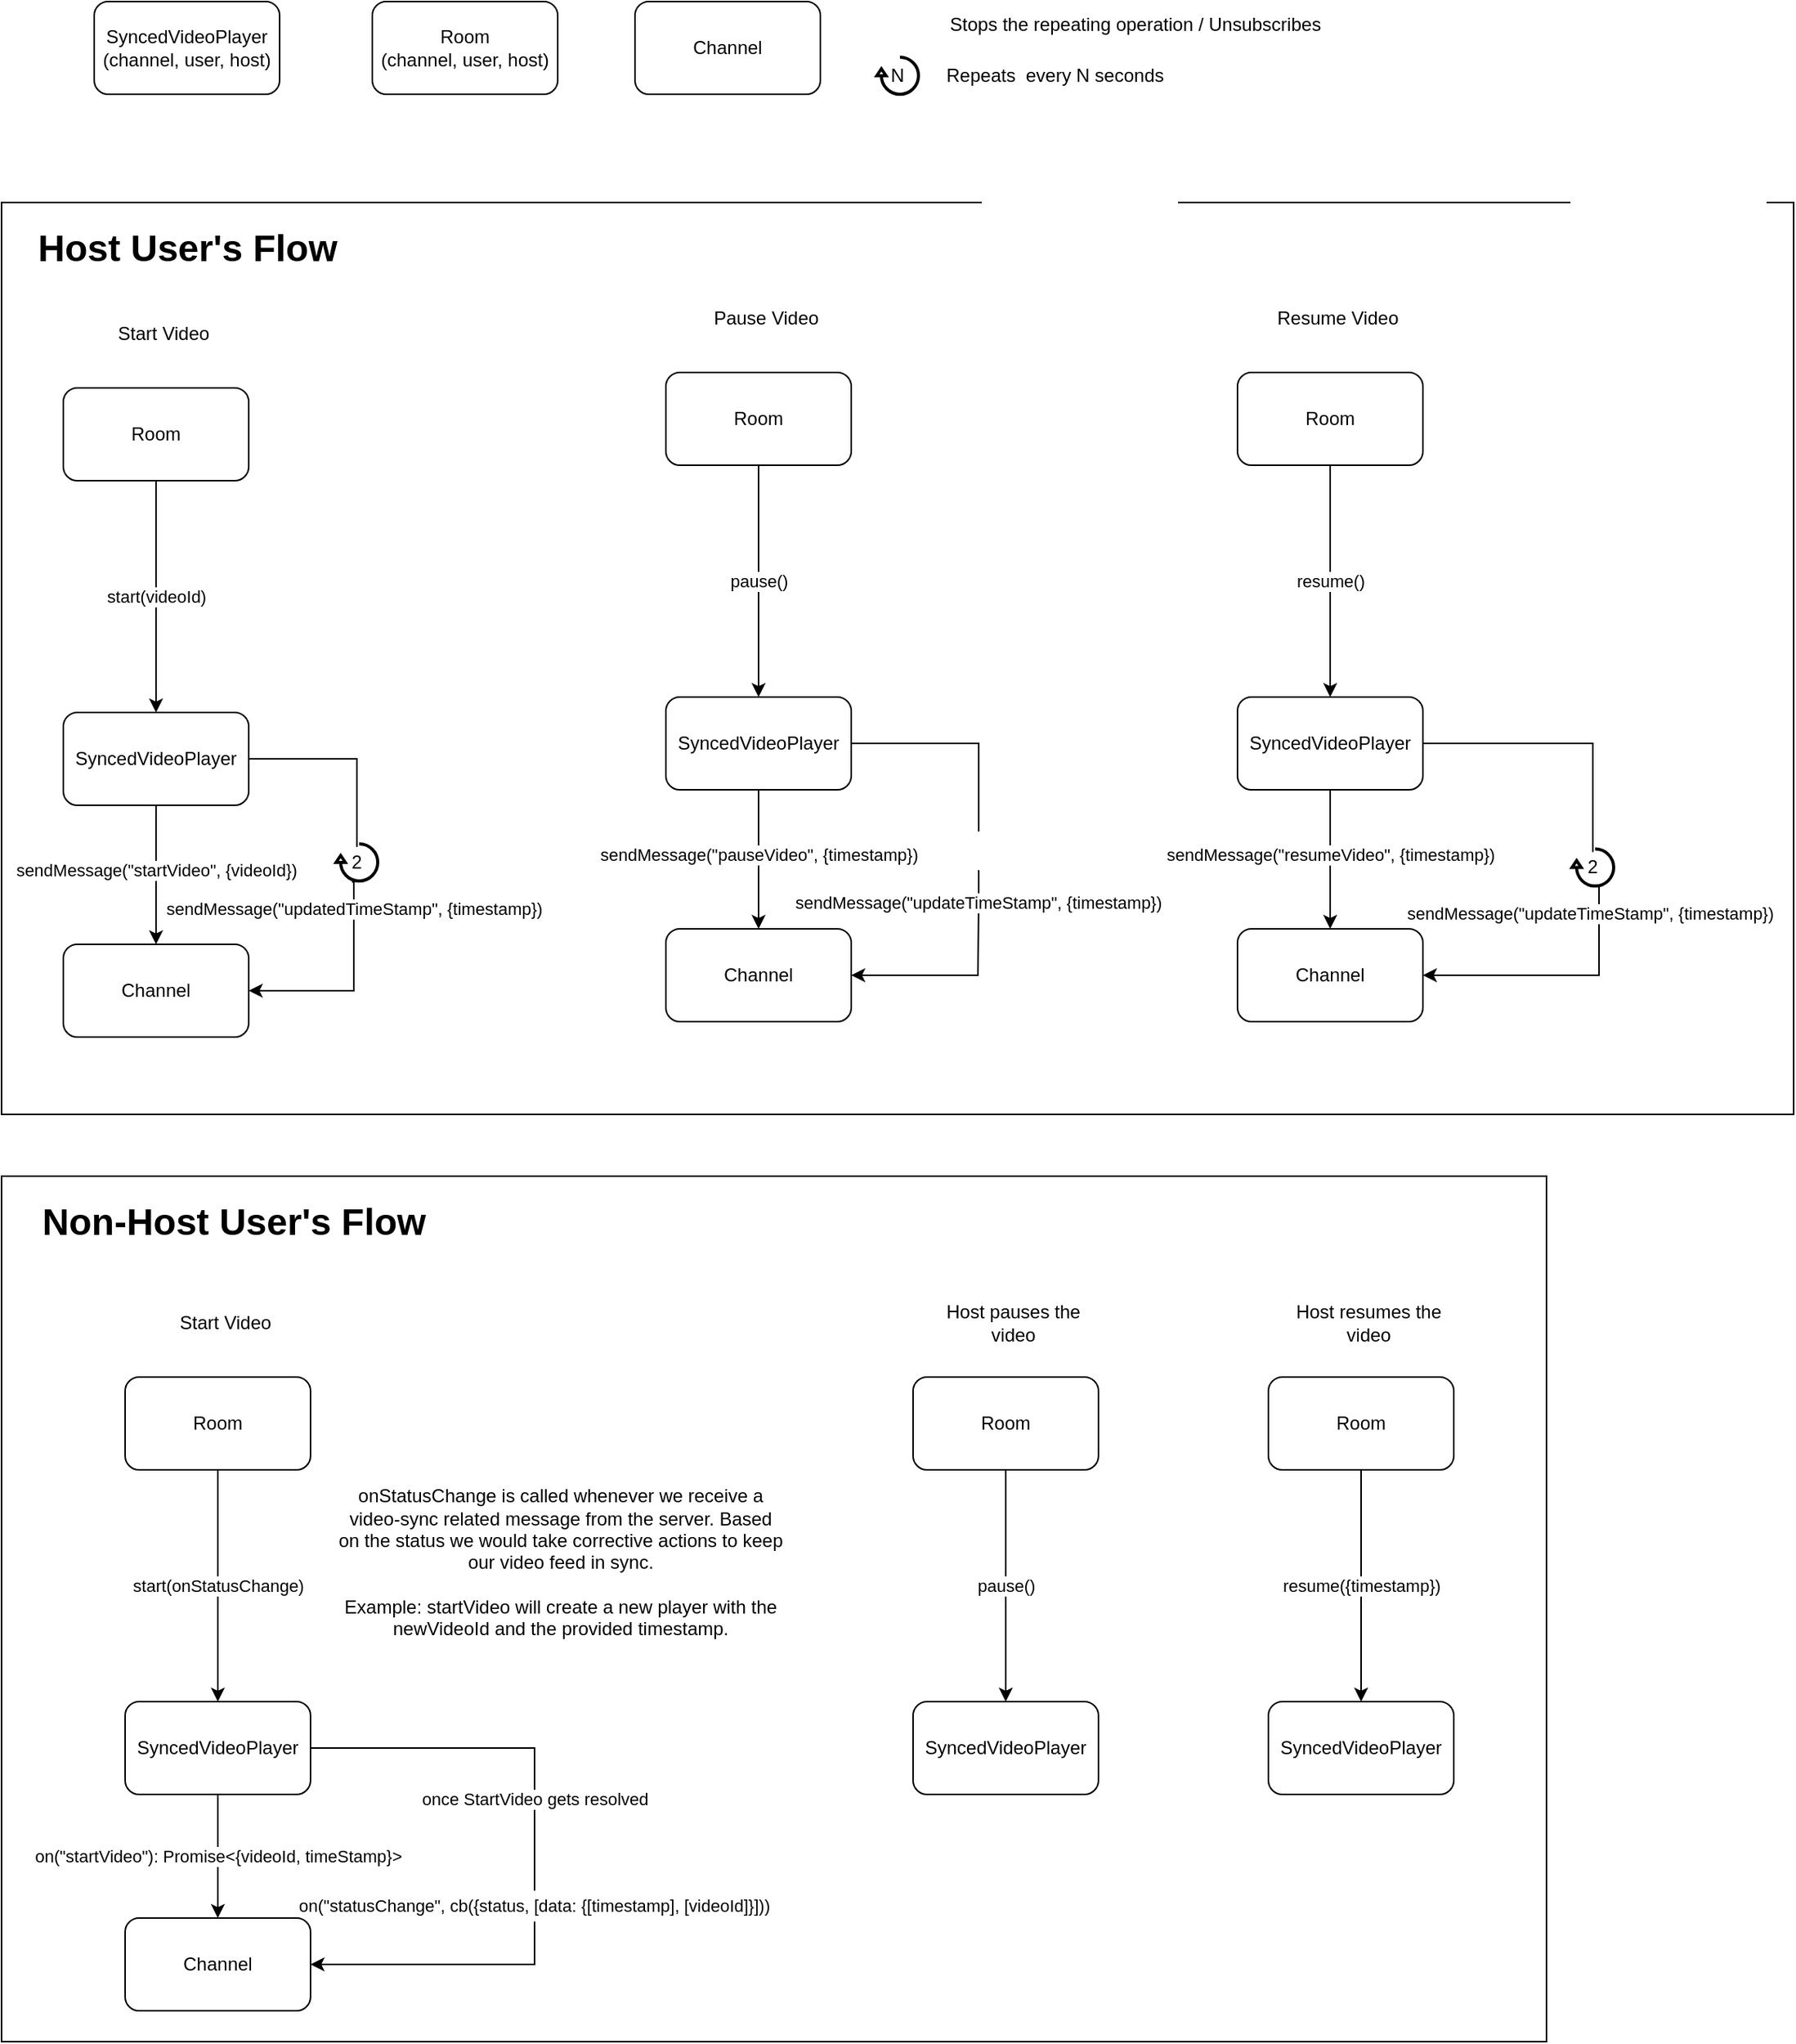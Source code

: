 <mxfile version="14.7.2" type="device"><diagram id="yBrHYX--tg_yjLBDBFMu" name="Page-1"><mxGraphModel dx="2621" dy="870" grid="1" gridSize="10" guides="1" tooltips="1" connect="1" arrows="1" fold="1" page="1" pageScale="1" pageWidth="827" pageHeight="1169" math="0" shadow="0"><root><mxCell id="0"/><mxCell id="1" parent="0"/><mxCell id="m4xyVQ_2hdRGrKjJsrqw-87" value="" style="rounded=0;whiteSpace=wrap;html=1;strokeColor=#000000;" parent="1" vertex="1"><mxGeometry x="-40" y="800" width="1000" height="560" as="geometry"/></mxCell><mxCell id="m4xyVQ_2hdRGrKjJsrqw-60" value="" style="rounded=0;whiteSpace=wrap;html=1;strokeColor=#000000;" parent="1" vertex="1"><mxGeometry x="-40" y="170" width="1160" height="590" as="geometry"/></mxCell><mxCell id="m4xyVQ_2hdRGrKjJsrqw-3" value="start(onStatusChange)" style="edgeStyle=orthogonalEdgeStyle;rounded=0;orthogonalLoop=1;jettySize=auto;html=1;entryX=0.5;entryY=0;entryDx=0;entryDy=0;" parent="1" source="m4xyVQ_2hdRGrKjJsrqw-2" target="m4xyVQ_2hdRGrKjJsrqw-5" edge="1"><mxGeometry relative="1" as="geometry"><mxPoint x="270" y="960" as="targetPoint"/><Array as="points"/></mxGeometry></mxCell><mxCell id="m4xyVQ_2hdRGrKjJsrqw-2" value="Room" style="rounded=1;whiteSpace=wrap;html=1;" parent="1" vertex="1"><mxGeometry x="40" y="930" width="120" height="60" as="geometry"/></mxCell><mxCell id="m4xyVQ_2hdRGrKjJsrqw-25" value="on(&quot;startVideo&quot;): Promise&amp;lt;{videoId, timeStamp}&amp;gt;" style="edgeStyle=orthogonalEdgeStyle;rounded=0;orthogonalLoop=1;jettySize=auto;html=1;exitX=0.5;exitY=1;exitDx=0;exitDy=0;entryX=0.5;entryY=0;entryDx=0;entryDy=0;" parent="1" source="m4xyVQ_2hdRGrKjJsrqw-5" target="m4xyVQ_2hdRGrKjJsrqw-24" edge="1"><mxGeometry relative="1" as="geometry"/></mxCell><mxCell id="m4xyVQ_2hdRGrKjJsrqw-135" value="once StartVideo gets resolved" style="edgeStyle=orthogonalEdgeStyle;rounded=0;orthogonalLoop=1;jettySize=auto;html=1;exitX=1;exitY=0.5;exitDx=0;exitDy=0;endArrow=none;endFill=0;entryX=0.5;entryY=0;entryDx=0;entryDy=0;" parent="1" source="m4xyVQ_2hdRGrKjJsrqw-5" target="m4xyVQ_2hdRGrKjJsrqw-136" edge="1"><mxGeometry x="0.495" relative="1" as="geometry"><mxPoint x="280" y="1240" as="targetPoint"/><mxPoint as="offset"/></mxGeometry></mxCell><mxCell id="m4xyVQ_2hdRGrKjJsrqw-5" value="SyncedVideoPlayer" style="rounded=1;whiteSpace=wrap;html=1;" parent="1" vertex="1"><mxGeometry x="40" y="1140" width="120" height="60" as="geometry"/></mxCell><mxCell id="m4xyVQ_2hdRGrKjJsrqw-6" value="Start Video" style="text;html=1;strokeColor=none;fillColor=none;align=center;verticalAlign=middle;whiteSpace=wrap;rounded=0;" parent="1" vertex="1"><mxGeometry x="50" y="880" width="110" height="30" as="geometry"/></mxCell><mxCell id="m4xyVQ_2hdRGrKjJsrqw-21" value="SyncedVideoPlayer&lt;br&gt;(channel, user, host)" style="rounded=1;whiteSpace=wrap;html=1;" parent="1" vertex="1"><mxGeometry x="20" y="40" width="120" height="60" as="geometry"/></mxCell><mxCell id="m4xyVQ_2hdRGrKjJsrqw-22" value="Room&lt;br&gt;(channel, user, host)" style="rounded=1;whiteSpace=wrap;html=1;" parent="1" vertex="1"><mxGeometry x="200" y="40" width="120" height="60" as="geometry"/></mxCell><mxCell id="m4xyVQ_2hdRGrKjJsrqw-23" value="Channel" style="rounded=1;whiteSpace=wrap;html=1;" parent="1" vertex="1"><mxGeometry x="370" y="40" width="120" height="60" as="geometry"/></mxCell><mxCell id="m4xyVQ_2hdRGrKjJsrqw-24" value="Channel" style="rounded=1;whiteSpace=wrap;html=1;" parent="1" vertex="1"><mxGeometry x="40" y="1280" width="120" height="60" as="geometry"/></mxCell><mxCell id="m4xyVQ_2hdRGrKjJsrqw-30" value="pause()" style="edgeStyle=orthogonalEdgeStyle;rounded=0;orthogonalLoop=1;jettySize=auto;html=1;exitX=0.5;exitY=1;exitDx=0;exitDy=0;entryX=0.5;entryY=0;entryDx=0;entryDy=0;" parent="1" source="m4xyVQ_2hdRGrKjJsrqw-31" target="m4xyVQ_2hdRGrKjJsrqw-36" edge="1"><mxGeometry relative="1" as="geometry"><mxPoint x="780" y="960" as="targetPoint"/><Array as="points"><mxPoint x="610" y="1110"/><mxPoint x="610" y="1110"/></Array></mxGeometry></mxCell><mxCell id="m4xyVQ_2hdRGrKjJsrqw-31" value="Room" style="rounded=1;whiteSpace=wrap;html=1;" parent="1" vertex="1"><mxGeometry x="550" y="930" width="120" height="60" as="geometry"/></mxCell><mxCell id="m4xyVQ_2hdRGrKjJsrqw-36" value="SyncedVideoPlayer" style="rounded=1;whiteSpace=wrap;html=1;" parent="1" vertex="1"><mxGeometry x="550" y="1140" width="120" height="60" as="geometry"/></mxCell><mxCell id="m4xyVQ_2hdRGrKjJsrqw-37" value="Host pauses the video" style="text;html=1;strokeColor=none;fillColor=none;align=center;verticalAlign=middle;whiteSpace=wrap;rounded=0;" parent="1" vertex="1"><mxGeometry x="560" y="880" width="110" height="30" as="geometry"/></mxCell><mxCell id="m4xyVQ_2hdRGrKjJsrqw-47" value="" style="html=1;verticalLabelPosition=bottom;align=center;labelBackgroundColor=#ffffff;verticalAlign=top;strokeWidth=2;shadow=0;dashed=0;shape=mxgraph.ios7.icons.reload;direction=north;" parent="1" vertex="1"><mxGeometry x="526.5" y="76" width="27" height="24" as="geometry"/></mxCell><mxCell id="m4xyVQ_2hdRGrKjJsrqw-48" value="Repeats&amp;nbsp; every N seconds" style="text;html=1;strokeColor=none;fillColor=none;align=center;verticalAlign=middle;whiteSpace=wrap;rounded=0;" parent="1" vertex="1"><mxGeometry x="566.5" y="78" width="150" height="20" as="geometry"/></mxCell><mxCell id="m4xyVQ_2hdRGrKjJsrqw-49" value="N" style="text;html=1;align=center;verticalAlign=middle;whiteSpace=wrap;rounded=0;" parent="1" vertex="1"><mxGeometry x="520" y="78" width="40" height="20" as="geometry"/></mxCell><mxCell id="m4xyVQ_2hdRGrKjJsrqw-55" value="" style="shape=image;html=1;verticalAlign=top;verticalLabelPosition=bottom;labelBackgroundColor=#ffffff;imageAspect=0;aspect=fixed;image=https://cdn1.iconfinder.com/data/icons/linecon/512/cross-128.png;strokeColor=#000000;" parent="1" vertex="1"><mxGeometry x="528.5" y="40" width="25" height="25" as="geometry"/></mxCell><mxCell id="m4xyVQ_2hdRGrKjJsrqw-66" value="Host User's Flow" style="text;strokeColor=none;fillColor=none;html=1;fontSize=24;fontStyle=1;verticalAlign=middle;align=center;" parent="1" vertex="1"><mxGeometry x="30" y="180" width="100" height="40" as="geometry"/></mxCell><mxCell id="m4xyVQ_2hdRGrKjJsrqw-67" value="Stops the repeating operation / Unsubscribes" style="text;html=1;strokeColor=none;fillColor=none;align=center;verticalAlign=middle;whiteSpace=wrap;rounded=0;" parent="1" vertex="1"><mxGeometry x="566.5" y="45" width="253.5" height="20" as="geometry"/></mxCell><mxCell id="m4xyVQ_2hdRGrKjJsrqw-69" value="resume({timestamp})" style="edgeStyle=orthogonalEdgeStyle;rounded=0;orthogonalLoop=1;jettySize=auto;html=1;exitX=0.5;exitY=1;exitDx=0;exitDy=0;entryX=0.5;entryY=0;entryDx=0;entryDy=0;" parent="1" source="m4xyVQ_2hdRGrKjJsrqw-70" target="m4xyVQ_2hdRGrKjJsrqw-74" edge="1"><mxGeometry relative="1" as="geometry"><mxPoint x="1010" y="960" as="targetPoint"/><Array as="points"><mxPoint x="840" y="1110"/><mxPoint x="840" y="1110"/></Array></mxGeometry></mxCell><mxCell id="m4xyVQ_2hdRGrKjJsrqw-70" value="Room" style="rounded=1;whiteSpace=wrap;html=1;" parent="1" vertex="1"><mxGeometry x="780" y="930" width="120" height="60" as="geometry"/></mxCell><mxCell id="m4xyVQ_2hdRGrKjJsrqw-74" value="SyncedVideoPlayer" style="rounded=1;whiteSpace=wrap;html=1;" parent="1" vertex="1"><mxGeometry x="780" y="1140" width="120" height="60" as="geometry"/></mxCell><mxCell id="m4xyVQ_2hdRGrKjJsrqw-75" value="Host resumes the video" style="text;html=1;strokeColor=none;fillColor=none;align=center;verticalAlign=middle;whiteSpace=wrap;rounded=0;" parent="1" vertex="1"><mxGeometry x="790" y="880" width="110" height="30" as="geometry"/></mxCell><mxCell id="m4xyVQ_2hdRGrKjJsrqw-93" value="start(videoId)" style="edgeStyle=orthogonalEdgeStyle;rounded=0;orthogonalLoop=1;jettySize=auto;html=1;exitX=0.5;exitY=1;exitDx=0;exitDy=0;entryX=0.5;entryY=0;entryDx=0;entryDy=0;" parent="1" source="m4xyVQ_2hdRGrKjJsrqw-94" target="m4xyVQ_2hdRGrKjJsrqw-97" edge="1"><mxGeometry relative="1" as="geometry"><mxPoint x="230" y="320" as="targetPoint"/><Array as="points"><mxPoint x="60" y="470"/><mxPoint x="60" y="470"/></Array></mxGeometry></mxCell><mxCell id="m4xyVQ_2hdRGrKjJsrqw-94" value="Room" style="rounded=1;whiteSpace=wrap;html=1;" parent="1" vertex="1"><mxGeometry y="290" width="120" height="60" as="geometry"/></mxCell><mxCell id="m4xyVQ_2hdRGrKjJsrqw-95" style="edgeStyle=orthogonalEdgeStyle;rounded=0;orthogonalLoop=1;jettySize=auto;html=1;exitX=0.5;exitY=1;exitDx=0;exitDy=0;entryX=0.5;entryY=0;entryDx=0;entryDy=0;" parent="1" source="m4xyVQ_2hdRGrKjJsrqw-97" target="m4xyVQ_2hdRGrKjJsrqw-99" edge="1"><mxGeometry relative="1" as="geometry"><mxPoint x="60" y="630" as="targetPoint"/></mxGeometry></mxCell><mxCell id="m4xyVQ_2hdRGrKjJsrqw-96" value="sendMessage(&quot;startVideo&quot;, {videoId})" style="edgeLabel;html=1;align=center;verticalAlign=middle;resizable=0;points=[];" parent="m4xyVQ_2hdRGrKjJsrqw-95" vertex="1" connectable="0"><mxGeometry x="-0.062" relative="1" as="geometry"><mxPoint as="offset"/></mxGeometry></mxCell><mxCell id="m4xyVQ_2hdRGrKjJsrqw-97" value="SyncedVideoPlayer" style="rounded=1;whiteSpace=wrap;html=1;" parent="1" vertex="1"><mxGeometry y="500" width="120" height="60" as="geometry"/></mxCell><mxCell id="m4xyVQ_2hdRGrKjJsrqw-98" value="Start Video" style="text;html=1;strokeColor=none;fillColor=none;align=center;verticalAlign=middle;whiteSpace=wrap;rounded=0;" parent="1" vertex="1"><mxGeometry x="10" y="240" width="110" height="30" as="geometry"/></mxCell><mxCell id="m4xyVQ_2hdRGrKjJsrqw-99" value="Channel" style="rounded=1;whiteSpace=wrap;html=1;" parent="1" vertex="1"><mxGeometry y="650" width="120" height="60" as="geometry"/></mxCell><mxCell id="m4xyVQ_2hdRGrKjJsrqw-101" value="pause()" style="edgeStyle=orthogonalEdgeStyle;rounded=0;orthogonalLoop=1;jettySize=auto;html=1;exitX=0.5;exitY=1;exitDx=0;exitDy=0;entryX=0.5;entryY=0;entryDx=0;entryDy=0;" parent="1" source="m4xyVQ_2hdRGrKjJsrqw-102" target="m4xyVQ_2hdRGrKjJsrqw-106" edge="1"><mxGeometry relative="1" as="geometry"><mxPoint x="620" y="310.0" as="targetPoint"/><Array as="points"><mxPoint x="450" y="460.0"/><mxPoint x="450" y="460.0"/></Array></mxGeometry></mxCell><mxCell id="m4xyVQ_2hdRGrKjJsrqw-102" value="Room" style="rounded=1;whiteSpace=wrap;html=1;" parent="1" vertex="1"><mxGeometry x="390" y="280.0" width="120" height="60" as="geometry"/></mxCell><mxCell id="m4xyVQ_2hdRGrKjJsrqw-103" style="edgeStyle=orthogonalEdgeStyle;rounded=0;orthogonalLoop=1;jettySize=auto;html=1;exitX=0.5;exitY=1;exitDx=0;exitDy=0;entryX=0.5;entryY=0;entryDx=0;entryDy=0;" parent="1" source="m4xyVQ_2hdRGrKjJsrqw-106" target="m4xyVQ_2hdRGrKjJsrqw-108" edge="1"><mxGeometry relative="1" as="geometry"><mxPoint x="450" y="620" as="targetPoint"/></mxGeometry></mxCell><mxCell id="m4xyVQ_2hdRGrKjJsrqw-104" value="sendMessage(&quot;pauseVideo&quot;, {timestamp})" style="edgeLabel;html=1;align=center;verticalAlign=middle;resizable=0;points=[];" parent="m4xyVQ_2hdRGrKjJsrqw-103" vertex="1" connectable="0"><mxGeometry x="-0.062" relative="1" as="geometry"><mxPoint as="offset"/></mxGeometry></mxCell><mxCell id="m4xyVQ_2hdRGrKjJsrqw-105" style="edgeStyle=orthogonalEdgeStyle;rounded=0;orthogonalLoop=1;jettySize=auto;html=1;exitX=1;exitY=0.5;exitDx=0;exitDy=0;entryX=0.5;entryY=0;entryDx=0;entryDy=0;endArrow=none;endFill=0;" parent="1" source="m4xyVQ_2hdRGrKjJsrqw-106" target="m4xyVQ_2hdRGrKjJsrqw-114" edge="1"><mxGeometry relative="1" as="geometry"/></mxCell><mxCell id="m4xyVQ_2hdRGrKjJsrqw-106" value="SyncedVideoPlayer" style="rounded=1;whiteSpace=wrap;html=1;" parent="1" vertex="1"><mxGeometry x="390" y="490.0" width="120" height="60" as="geometry"/></mxCell><mxCell id="m4xyVQ_2hdRGrKjJsrqw-107" value="Pause Video" style="text;html=1;strokeColor=none;fillColor=none;align=center;verticalAlign=middle;whiteSpace=wrap;rounded=0;" parent="1" vertex="1"><mxGeometry x="400" y="230.0" width="110" height="30" as="geometry"/></mxCell><mxCell id="m4xyVQ_2hdRGrKjJsrqw-108" value="Channel" style="rounded=1;whiteSpace=wrap;html=1;" parent="1" vertex="1"><mxGeometry x="390" y="640" width="120" height="60" as="geometry"/></mxCell><mxCell id="m4xyVQ_2hdRGrKjJsrqw-109" style="edgeStyle=orthogonalEdgeStyle;rounded=0;orthogonalLoop=1;jettySize=auto;html=1;entryX=1;entryY=0.5;entryDx=0;entryDy=0;exitX=-0.025;exitY=0.381;exitDx=0;exitDy=0;exitPerimeter=0;" parent="1" source="m4xyVQ_2hdRGrKjJsrqw-112" target="m4xyVQ_2hdRGrKjJsrqw-99" edge="1"><mxGeometry relative="1" as="geometry"><mxPoint x="188" y="610.5" as="sourcePoint"/><Array as="points"><mxPoint x="188" y="610"/><mxPoint x="188" y="680"/></Array></mxGeometry></mxCell><mxCell id="m4xyVQ_2hdRGrKjJsrqw-110" value="sendMessage(&quot;updatedTimeStamp&quot;, {timestamp})" style="edgeLabel;html=1;align=center;verticalAlign=middle;resizable=0;points=[];" parent="m4xyVQ_2hdRGrKjJsrqw-109" vertex="1" connectable="0"><mxGeometry x="-0.591" y="-3" relative="1" as="geometry"><mxPoint x="3" y="-10" as="offset"/></mxGeometry></mxCell><mxCell id="m4xyVQ_2hdRGrKjJsrqw-111" value="" style="edgeStyle=orthogonalEdgeStyle;rounded=0;orthogonalLoop=1;jettySize=auto;html=1;exitX=1;exitY=0.5;exitDx=0;exitDy=0;entryX=0.5;entryY=0;entryDx=0;entryDy=0;endArrow=none;" parent="1" source="m4xyVQ_2hdRGrKjJsrqw-97" target="m4xyVQ_2hdRGrKjJsrqw-113" edge="1"><mxGeometry relative="1" as="geometry"><mxPoint x="120" y="530" as="sourcePoint"/><mxPoint x="188" y="579.996" as="targetPoint"/><Array as="points"/></mxGeometry></mxCell><mxCell id="m4xyVQ_2hdRGrKjJsrqw-112" value="" style="html=1;verticalLabelPosition=bottom;align=center;labelBackgroundColor=#ffffff;verticalAlign=top;strokeWidth=2;shadow=0;dashed=0;shape=mxgraph.ios7.icons.reload;direction=north;" parent="1" vertex="1"><mxGeometry x="176.5" y="585" width="27" height="24" as="geometry"/></mxCell><mxCell id="m4xyVQ_2hdRGrKjJsrqw-113" value="2" style="text;html=1;align=center;verticalAlign=middle;whiteSpace=wrap;rounded=0;" parent="1" vertex="1"><mxGeometry x="170" y="587" width="40" height="20" as="geometry"/></mxCell><mxCell id="m4xyVQ_2hdRGrKjJsrqw-114" value="" style="shape=image;html=1;verticalAlign=top;verticalLabelPosition=bottom;labelBackgroundColor=#ffffff;imageAspect=0;aspect=fixed;image=https://cdn1.iconfinder.com/data/icons/linecon/512/cross-128.png;strokeColor=#000000;" parent="1" vertex="1"><mxGeometry x="580" y="577" width="25" height="25" as="geometry"/></mxCell><mxCell id="m4xyVQ_2hdRGrKjJsrqw-115" style="edgeStyle=orthogonalEdgeStyle;rounded=0;orthogonalLoop=1;jettySize=auto;html=1;entryX=1;entryY=0.5;entryDx=0;entryDy=0;exitX=0.5;exitY=1;exitDx=0;exitDy=0;" parent="1" source="m4xyVQ_2hdRGrKjJsrqw-114" target="m4xyVQ_2hdRGrKjJsrqw-108" edge="1"><mxGeometry relative="1" as="geometry"><mxPoint x="590.287" y="619.6" as="sourcePoint"/><mxPoint x="523.5" y="690" as="targetPoint"/><Array as="points"><mxPoint x="593" y="620"/><mxPoint x="592" y="670"/></Array></mxGeometry></mxCell><mxCell id="m4xyVQ_2hdRGrKjJsrqw-116" value="sendMessage(&quot;updateTimeStamp&quot;, {timestamp})" style="edgeLabel;html=1;align=center;verticalAlign=middle;resizable=0;points=[];" parent="m4xyVQ_2hdRGrKjJsrqw-115" vertex="1" connectable="0"><mxGeometry x="-0.591" y="-3" relative="1" as="geometry"><mxPoint x="3" y="-10" as="offset"/></mxGeometry></mxCell><mxCell id="m4xyVQ_2hdRGrKjJsrqw-117" value="Non-Host User's Flow" style="text;strokeColor=none;fillColor=none;html=1;fontSize=24;fontStyle=1;verticalAlign=middle;align=center;" parent="1" vertex="1"><mxGeometry x="60" y="810" width="100" height="40" as="geometry"/></mxCell><mxCell id="m4xyVQ_2hdRGrKjJsrqw-118" value="resume()" style="edgeStyle=orthogonalEdgeStyle;rounded=0;orthogonalLoop=1;jettySize=auto;html=1;exitX=0.5;exitY=1;exitDx=0;exitDy=0;entryX=0.5;entryY=0;entryDx=0;entryDy=0;" parent="1" source="m4xyVQ_2hdRGrKjJsrqw-119" target="m4xyVQ_2hdRGrKjJsrqw-123" edge="1"><mxGeometry relative="1" as="geometry"><mxPoint x="990" y="310.0" as="targetPoint"/><Array as="points"><mxPoint x="820" y="460.0"/><mxPoint x="820" y="460.0"/></Array></mxGeometry></mxCell><mxCell id="m4xyVQ_2hdRGrKjJsrqw-119" value="Room" style="rounded=1;whiteSpace=wrap;html=1;" parent="1" vertex="1"><mxGeometry x="760" y="280.0" width="120" height="60" as="geometry"/></mxCell><mxCell id="m4xyVQ_2hdRGrKjJsrqw-120" style="edgeStyle=orthogonalEdgeStyle;rounded=0;orthogonalLoop=1;jettySize=auto;html=1;exitX=0.5;exitY=1;exitDx=0;exitDy=0;entryX=0.5;entryY=0;entryDx=0;entryDy=0;" parent="1" source="m4xyVQ_2hdRGrKjJsrqw-123" target="m4xyVQ_2hdRGrKjJsrqw-125" edge="1"><mxGeometry relative="1" as="geometry"><mxPoint x="820" y="620" as="targetPoint"/></mxGeometry></mxCell><mxCell id="m4xyVQ_2hdRGrKjJsrqw-121" value="sendMessage(&quot;resumeVideo&quot;, {timestamp})" style="edgeLabel;html=1;align=center;verticalAlign=middle;resizable=0;points=[];" parent="m4xyVQ_2hdRGrKjJsrqw-120" vertex="1" connectable="0"><mxGeometry x="-0.062" relative="1" as="geometry"><mxPoint as="offset"/></mxGeometry></mxCell><mxCell id="m4xyVQ_2hdRGrKjJsrqw-122" style="edgeStyle=orthogonalEdgeStyle;rounded=0;orthogonalLoop=1;jettySize=auto;html=1;exitX=1;exitY=0.5;exitDx=0;exitDy=0;entryX=0.5;entryY=0;entryDx=0;entryDy=0;endArrow=none;endFill=0;" parent="1" source="m4xyVQ_2hdRGrKjJsrqw-123" target="m4xyVQ_2hdRGrKjJsrqw-129" edge="1"><mxGeometry relative="1" as="geometry"><mxPoint x="962.5" y="577" as="targetPoint"/></mxGeometry></mxCell><mxCell id="m4xyVQ_2hdRGrKjJsrqw-123" value="SyncedVideoPlayer" style="rounded=1;whiteSpace=wrap;html=1;" parent="1" vertex="1"><mxGeometry x="760" y="490.0" width="120" height="60" as="geometry"/></mxCell><mxCell id="m4xyVQ_2hdRGrKjJsrqw-124" value="Resume Video" style="text;html=1;strokeColor=none;fillColor=none;align=center;verticalAlign=middle;whiteSpace=wrap;rounded=0;" parent="1" vertex="1"><mxGeometry x="770" y="230.0" width="110" height="30" as="geometry"/></mxCell><mxCell id="m4xyVQ_2hdRGrKjJsrqw-125" value="Channel" style="rounded=1;whiteSpace=wrap;html=1;" parent="1" vertex="1"><mxGeometry x="760" y="640" width="120" height="60" as="geometry"/></mxCell><mxCell id="m4xyVQ_2hdRGrKjJsrqw-126" style="edgeStyle=orthogonalEdgeStyle;rounded=0;orthogonalLoop=1;jettySize=auto;html=1;entryX=1;entryY=0.5;entryDx=0;entryDy=0;exitX=0.019;exitY=0.648;exitDx=0;exitDy=0;exitPerimeter=0;" parent="1" source="m4xyVQ_2hdRGrKjJsrqw-128" target="m4xyVQ_2hdRGrKjJsrqw-125" edge="1"><mxGeometry relative="1" as="geometry"><mxPoint x="962.5" y="602" as="sourcePoint"/><mxPoint x="893.5" y="690" as="targetPoint"/><Array as="points"/></mxGeometry></mxCell><mxCell id="m4xyVQ_2hdRGrKjJsrqw-127" value="sendMessage(&quot;updateTimeStamp&quot;, {timestamp})" style="edgeLabel;html=1;align=center;verticalAlign=middle;resizable=0;points=[];" parent="1" vertex="1" connectable="0"><mxGeometry x="988" y="630.004" as="geometry"/></mxCell><mxCell id="m4xyVQ_2hdRGrKjJsrqw-128" value="" style="html=1;verticalLabelPosition=bottom;align=center;labelBackgroundColor=#ffffff;verticalAlign=top;strokeWidth=2;shadow=0;dashed=0;shape=mxgraph.ios7.icons.reload;direction=north;" parent="1" vertex="1"><mxGeometry x="976.5" y="588.3" width="27" height="24" as="geometry"/></mxCell><mxCell id="m4xyVQ_2hdRGrKjJsrqw-129" value="2" style="text;html=1;align=center;verticalAlign=middle;whiteSpace=wrap;rounded=0;" parent="1" vertex="1"><mxGeometry x="970" y="590.3" width="40" height="20" as="geometry"/></mxCell><mxCell id="m4xyVQ_2hdRGrKjJsrqw-137" style="edgeStyle=orthogonalEdgeStyle;rounded=0;orthogonalLoop=1;jettySize=auto;html=1;exitX=0.5;exitY=1;exitDx=0;exitDy=0;entryX=1;entryY=0.5;entryDx=0;entryDy=0;endArrow=classic;endFill=1;" parent="1" source="m4xyVQ_2hdRGrKjJsrqw-136" target="m4xyVQ_2hdRGrKjJsrqw-24" edge="1"><mxGeometry relative="1" as="geometry"><Array as="points"><mxPoint x="305" y="1310"/></Array></mxGeometry></mxCell><mxCell id="m4xyVQ_2hdRGrKjJsrqw-136" value="&lt;span style=&quot;font-size: 11px ; background-color: rgb(255 , 255 , 255)&quot;&gt;on(&quot;statusChange&quot;, cb({status, [data: {[timestamp], [videoId]}]))&lt;/span&gt;" style="text;html=1;strokeColor=none;fillColor=none;align=center;verticalAlign=middle;whiteSpace=wrap;rounded=0;" parent="1" vertex="1"><mxGeometry x="140" y="1262.3" width="330" height="20" as="geometry"/></mxCell><mxCell id="m4xyVQ_2hdRGrKjJsrqw-146" value="onStatusChange is called whenever we receive a video-sync related message from the server. Based on the status we would take corrective actions to keep our video feed in sync.&lt;br&gt;&lt;br&gt;Example: startVideo will create a new player with the newVideoId and the provided timestamp.&lt;br&gt;" style="text;html=1;strokeColor=none;fillColor=none;align=center;verticalAlign=middle;whiteSpace=wrap;rounded=0;" parent="1" vertex="1"><mxGeometry x="176.5" y="990" width="290" height="120" as="geometry"/></mxCell></root></mxGraphModel></diagram></mxfile>